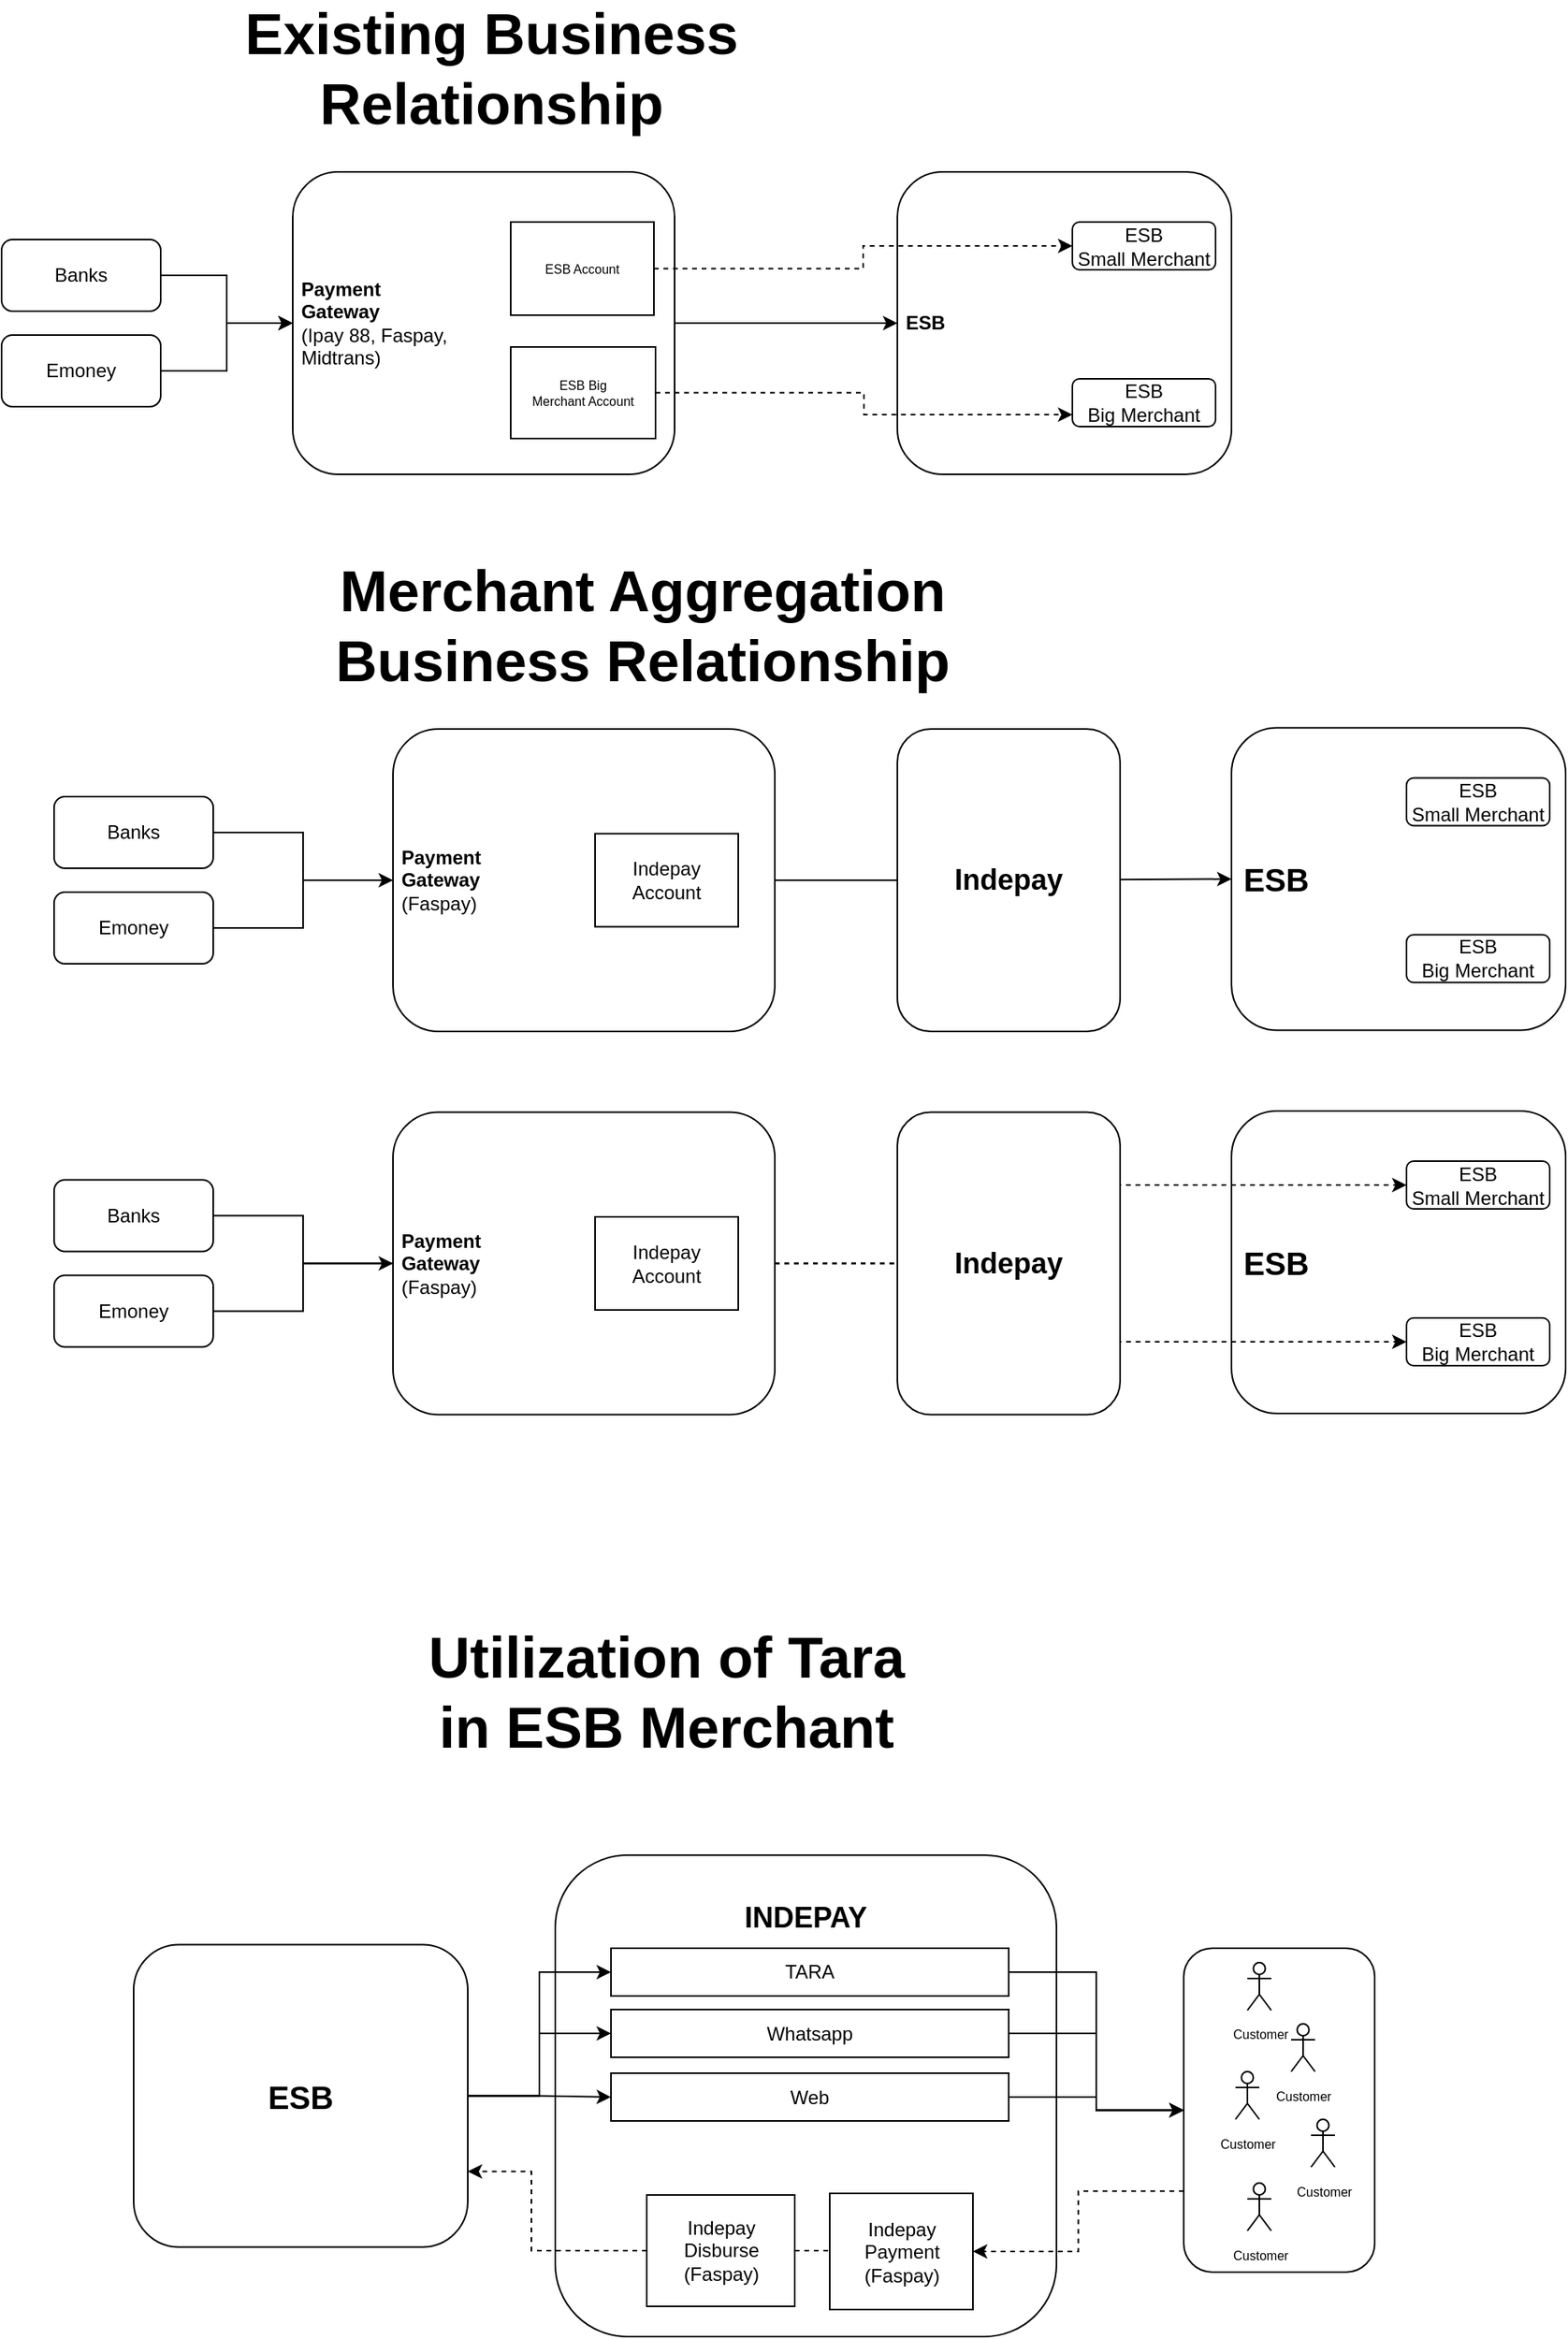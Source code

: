 <mxfile version="16.6.6" type="github">
  <diagram id="QpHCLaUq6RoqsA1fP30t" name="Page-1">
    <mxGraphModel dx="1422" dy="836" grid="1" gridSize="10" guides="1" tooltips="1" connect="1" arrows="1" fold="1" page="1" pageScale="1" pageWidth="850" pageHeight="1100" math="0" shadow="0">
      <root>
        <mxCell id="0" />
        <mxCell id="1" parent="0" />
        <mxCell id="2sVnB2PPkFa4KDsbbvt0-172" value="&lt;br&gt;INDEPAY" style="rounded=1;whiteSpace=wrap;html=1;fontSize=18;fontStyle=1;verticalAlign=top;" parent="1" vertex="1">
          <mxGeometry x="385" y="1187.5" width="315" height="302.5" as="geometry" />
        </mxCell>
        <mxCell id="2aQXd-WrwI2MJ-AVuC0N-1" style="edgeStyle=orthogonalEdgeStyle;rounded=0;orthogonalLoop=1;jettySize=auto;html=1;exitX=0;exitY=0.75;exitDx=0;exitDy=0;dashed=1;" edge="1" parent="1" source="2sVnB2PPkFa4KDsbbvt0-183" target="2sVnB2PPkFa4KDsbbvt0-196">
          <mxGeometry relative="1" as="geometry" />
        </mxCell>
        <mxCell id="2sVnB2PPkFa4KDsbbvt0-183" value="" style="rounded=1;whiteSpace=wrap;html=1;fontSize=8;" parent="1" vertex="1">
          <mxGeometry x="780" y="1246" width="120" height="203.5" as="geometry" />
        </mxCell>
        <mxCell id="2sVnB2PPkFa4KDsbbvt0-143" value="&lt;b style=&quot;font-size: 20px;&quot;&gt;&lt;span style=&quot;white-space: pre; font-size: 20px;&quot;&gt; &lt;/span&gt;ESB&lt;/b&gt;" style="rounded=1;whiteSpace=wrap;html=1;align=left;fontSize=20;" parent="1" vertex="1">
          <mxGeometry x="810" y="720" width="210" height="190" as="geometry" />
        </mxCell>
        <mxCell id="2sVnB2PPkFa4KDsbbvt0-144" value="ESB&lt;br&gt;Small Merchant" style="rounded=1;whiteSpace=wrap;html=1;" parent="1" vertex="1">
          <mxGeometry x="920" y="751.5" width="90" height="30" as="geometry" />
        </mxCell>
        <mxCell id="2sVnB2PPkFa4KDsbbvt0-145" value="ESB&lt;br&gt;Big Merchant" style="rounded=1;whiteSpace=wrap;html=1;" parent="1" vertex="1">
          <mxGeometry x="920" y="850" width="90" height="30" as="geometry" />
        </mxCell>
        <mxCell id="2sVnB2PPkFa4KDsbbvt0-8" style="edgeStyle=orthogonalEdgeStyle;rounded=0;orthogonalLoop=1;jettySize=auto;html=1;exitX=1;exitY=0.5;exitDx=0;exitDy=0;entryX=0;entryY=0.5;entryDx=0;entryDy=0;" parent="1" source="2sVnB2PPkFa4KDsbbvt0-1" target="2sVnB2PPkFa4KDsbbvt0-2" edge="1">
          <mxGeometry relative="1" as="geometry" />
        </mxCell>
        <mxCell id="2sVnB2PPkFa4KDsbbvt0-1" value="Banks" style="rounded=1;whiteSpace=wrap;html=1;" parent="1" vertex="1">
          <mxGeometry x="37" y="172.5" width="100" height="45" as="geometry" />
        </mxCell>
        <mxCell id="2sVnB2PPkFa4KDsbbvt0-99" style="edgeStyle=orthogonalEdgeStyle;rounded=0;orthogonalLoop=1;jettySize=auto;html=1;exitX=1;exitY=0.5;exitDx=0;exitDy=0;entryX=0;entryY=0.5;entryDx=0;entryDy=0;fontSize=9;" parent="1" source="2sVnB2PPkFa4KDsbbvt0-2" target="2sVnB2PPkFa4KDsbbvt0-3" edge="1">
          <mxGeometry relative="1" as="geometry" />
        </mxCell>
        <mxCell id="2sVnB2PPkFa4KDsbbvt0-2" value="&lt;span style=&quot;font-weight: bold ; white-space: pre&quot;&gt; &lt;/span&gt;&lt;b&gt;Payment&lt;/b&gt;&lt;br&gt;&lt;span style=&quot;font-weight: bold ; white-space: pre&quot;&gt; &lt;/span&gt;&lt;b&gt;Gateway&lt;/b&gt;&lt;br&gt;&lt;div&gt;&lt;span style=&quot;white-space: pre&quot;&gt; &lt;/span&gt;&lt;span&gt;(Ipay 88, Faspay,&lt;/span&gt;&lt;/div&gt;&lt;div&gt;&lt;span&gt;&lt;span style=&quot;white-space: pre&quot;&gt; &lt;/span&gt;Midtrans)&lt;/span&gt;&lt;/div&gt;" style="rounded=1;whiteSpace=wrap;html=1;align=left;" parent="1" vertex="1">
          <mxGeometry x="220" y="130" width="240" height="190" as="geometry" />
        </mxCell>
        <mxCell id="2sVnB2PPkFa4KDsbbvt0-3" value="&lt;b&gt;&lt;span style=&quot;white-space: pre&quot;&gt; &lt;/span&gt;ESB&lt;/b&gt;" style="rounded=1;whiteSpace=wrap;html=1;align=left;" parent="1" vertex="1">
          <mxGeometry x="600" y="130" width="210" height="190" as="geometry" />
        </mxCell>
        <mxCell id="2sVnB2PPkFa4KDsbbvt0-4" value="ESB&lt;br&gt;Small Merchant" style="rounded=1;whiteSpace=wrap;html=1;" parent="1" vertex="1">
          <mxGeometry x="710" y="161.5" width="90" height="30" as="geometry" />
        </mxCell>
        <mxCell id="2sVnB2PPkFa4KDsbbvt0-5" value="ESB&lt;br&gt;Big Merchant" style="rounded=1;whiteSpace=wrap;html=1;" parent="1" vertex="1">
          <mxGeometry x="710" y="260" width="90" height="30" as="geometry" />
        </mxCell>
        <mxCell id="2sVnB2PPkFa4KDsbbvt0-9" style="edgeStyle=orthogonalEdgeStyle;rounded=0;orthogonalLoop=1;jettySize=auto;html=1;exitX=1;exitY=0.5;exitDx=0;exitDy=0;entryX=0;entryY=0.5;entryDx=0;entryDy=0;" parent="1" source="2sVnB2PPkFa4KDsbbvt0-6" target="2sVnB2PPkFa4KDsbbvt0-2" edge="1">
          <mxGeometry relative="1" as="geometry" />
        </mxCell>
        <mxCell id="2sVnB2PPkFa4KDsbbvt0-6" value="Emoney" style="rounded=1;whiteSpace=wrap;html=1;" parent="1" vertex="1">
          <mxGeometry x="37" y="232.5" width="100" height="45" as="geometry" />
        </mxCell>
        <mxCell id="2sVnB2PPkFa4KDsbbvt0-100" style="edgeStyle=orthogonalEdgeStyle;rounded=0;orthogonalLoop=1;jettySize=auto;html=1;exitX=1;exitY=0.5;exitDx=0;exitDy=0;fontSize=9;dashed=1;" parent="1" source="2sVnB2PPkFa4KDsbbvt0-14" target="2sVnB2PPkFa4KDsbbvt0-4" edge="1">
          <mxGeometry relative="1" as="geometry" />
        </mxCell>
        <mxCell id="2sVnB2PPkFa4KDsbbvt0-14" value="ESB Account" style="rounded=0;whiteSpace=wrap;html=1;fontSize=8;" parent="1" vertex="1">
          <mxGeometry x="357" y="161.5" width="90" height="58.5" as="geometry" />
        </mxCell>
        <mxCell id="2sVnB2PPkFa4KDsbbvt0-101" style="edgeStyle=orthogonalEdgeStyle;rounded=0;orthogonalLoop=1;jettySize=auto;html=1;exitX=1;exitY=0.5;exitDx=0;exitDy=0;entryX=0;entryY=0.75;entryDx=0;entryDy=0;fontSize=9;dashed=1;" parent="1" source="2sVnB2PPkFa4KDsbbvt0-15" target="2sVnB2PPkFa4KDsbbvt0-5" edge="1">
          <mxGeometry relative="1" as="geometry" />
        </mxCell>
        <mxCell id="2sVnB2PPkFa4KDsbbvt0-15" value="ESB Big&lt;br&gt;Merchant Account" style="rounded=0;whiteSpace=wrap;html=1;fontSize=8;" parent="1" vertex="1">
          <mxGeometry x="357" y="240" width="91" height="57.5" as="geometry" />
        </mxCell>
        <mxCell id="2sVnB2PPkFa4KDsbbvt0-19" value="Existing Business Relationship" style="text;html=1;strokeColor=none;fillColor=none;align=center;verticalAlign=middle;whiteSpace=wrap;rounded=0;fontSize=36;fontStyle=1" parent="1" vertex="1">
          <mxGeometry x="180" y="50" width="330" height="30" as="geometry" />
        </mxCell>
        <mxCell id="2sVnB2PPkFa4KDsbbvt0-20" value="Merchant Aggregation&lt;br&gt;Business Relationship" style="text;html=1;strokeColor=none;fillColor=none;align=center;verticalAlign=middle;whiteSpace=wrap;rounded=0;fontSize=36;fontStyle=1" parent="1" vertex="1">
          <mxGeometry x="150" y="400" width="580" height="30" as="geometry" />
        </mxCell>
        <mxCell id="2sVnB2PPkFa4KDsbbvt0-21" style="edgeStyle=orthogonalEdgeStyle;rounded=0;orthogonalLoop=1;jettySize=auto;html=1;exitX=1;exitY=0.5;exitDx=0;exitDy=0;" parent="1" source="2sVnB2PPkFa4KDsbbvt0-22" target="2sVnB2PPkFa4KDsbbvt0-103" edge="1">
          <mxGeometry relative="1" as="geometry">
            <mxPoint x="200" y="570" as="targetPoint" />
          </mxGeometry>
        </mxCell>
        <mxCell id="2sVnB2PPkFa4KDsbbvt0-22" value="Banks" style="rounded=1;whiteSpace=wrap;html=1;" parent="1" vertex="1">
          <mxGeometry x="70" y="522.5" width="100" height="45" as="geometry" />
        </mxCell>
        <mxCell id="2sVnB2PPkFa4KDsbbvt0-29" value="Emoney" style="rounded=1;whiteSpace=wrap;html=1;" parent="1" vertex="1">
          <mxGeometry x="70" y="582.5" width="100" height="45" as="geometry" />
        </mxCell>
        <mxCell id="2sVnB2PPkFa4KDsbbvt0-38" value="" style="edgeStyle=orthogonalEdgeStyle;rounded=0;orthogonalLoop=1;jettySize=auto;html=1;exitX=1;exitY=0.5;exitDx=0;exitDy=0;entryX=0;entryY=0.5;entryDx=0;entryDy=0;endArrow=none;" parent="1" source="2sVnB2PPkFa4KDsbbvt0-29" target="2sVnB2PPkFa4KDsbbvt0-103" edge="1">
          <mxGeometry relative="1" as="geometry">
            <mxPoint x="137" y="587.5" as="sourcePoint" />
            <mxPoint x="200" y="570" as="targetPoint" />
          </mxGeometry>
        </mxCell>
        <mxCell id="2sVnB2PPkFa4KDsbbvt0-102" style="edgeStyle=orthogonalEdgeStyle;rounded=0;orthogonalLoop=1;jettySize=auto;html=1;exitX=1;exitY=0.5;exitDx=0;exitDy=0;entryX=0;entryY=0.5;entryDx=0;entryDy=0;fontSize=9;" parent="1" source="2sVnB2PPkFa4KDsbbvt0-103" target="2sVnB2PPkFa4KDsbbvt0-104" edge="1">
          <mxGeometry relative="1" as="geometry" />
        </mxCell>
        <mxCell id="2sVnB2PPkFa4KDsbbvt0-103" value="&lt;span style=&quot;font-weight: bold ; white-space: pre&quot;&gt; &lt;/span&gt;&lt;b&gt;Payment&lt;/b&gt;&lt;br&gt;&lt;span style=&quot;font-weight: bold ; white-space: pre&quot;&gt; &lt;/span&gt;&lt;b&gt;Gateway&lt;/b&gt;&lt;br&gt;&lt;div&gt;&lt;span style=&quot;white-space: pre&quot;&gt; &lt;/span&gt;&lt;span&gt;(Faspay&lt;/span&gt;&lt;span&gt;)&lt;/span&gt;&lt;/div&gt;" style="rounded=1;whiteSpace=wrap;html=1;align=left;" parent="1" vertex="1">
          <mxGeometry x="283" y="480" width="240" height="190" as="geometry" />
        </mxCell>
        <mxCell id="2sVnB2PPkFa4KDsbbvt0-104" value="&lt;b style=&quot;font-size: 20px;&quot;&gt;&lt;span style=&quot;white-space: pre; font-size: 20px;&quot;&gt; &lt;/span&gt;ESB&lt;/b&gt;" style="rounded=1;whiteSpace=wrap;html=1;align=left;fontSize=20;" parent="1" vertex="1">
          <mxGeometry x="810" y="479.25" width="210" height="190" as="geometry" />
        </mxCell>
        <mxCell id="2sVnB2PPkFa4KDsbbvt0-105" value="ESB&lt;br&gt;Small Merchant" style="rounded=1;whiteSpace=wrap;html=1;" parent="1" vertex="1">
          <mxGeometry x="920" y="510.75" width="90" height="30" as="geometry" />
        </mxCell>
        <mxCell id="2sVnB2PPkFa4KDsbbvt0-106" value="ESB&lt;br&gt;Big Merchant" style="rounded=1;whiteSpace=wrap;html=1;" parent="1" vertex="1">
          <mxGeometry x="920" y="609.25" width="90" height="30" as="geometry" />
        </mxCell>
        <mxCell id="2sVnB2PPkFa4KDsbbvt0-108" value="Indepay Account" style="rounded=0;whiteSpace=wrap;html=1;fontSize=12;" parent="1" vertex="1">
          <mxGeometry x="410" y="545.75" width="90" height="58.5" as="geometry" />
        </mxCell>
        <mxCell id="2sVnB2PPkFa4KDsbbvt0-135" value="Indepay" style="rounded=1;whiteSpace=wrap;html=1;fontSize=18;fontStyle=1" parent="1" vertex="1">
          <mxGeometry x="600" y="480" width="140" height="190" as="geometry" />
        </mxCell>
        <mxCell id="2sVnB2PPkFa4KDsbbvt0-137" style="edgeStyle=orthogonalEdgeStyle;rounded=0;orthogonalLoop=1;jettySize=auto;html=1;exitX=1;exitY=0.5;exitDx=0;exitDy=0;" parent="1" source="2sVnB2PPkFa4KDsbbvt0-138" target="2sVnB2PPkFa4KDsbbvt0-142" edge="1">
          <mxGeometry relative="1" as="geometry">
            <mxPoint x="200" y="810.75" as="targetPoint" />
          </mxGeometry>
        </mxCell>
        <mxCell id="2sVnB2PPkFa4KDsbbvt0-138" value="Banks" style="rounded=1;whiteSpace=wrap;html=1;" parent="1" vertex="1">
          <mxGeometry x="70" y="763.25" width="100" height="45" as="geometry" />
        </mxCell>
        <mxCell id="2sVnB2PPkFa4KDsbbvt0-139" value="Emoney" style="rounded=1;whiteSpace=wrap;html=1;" parent="1" vertex="1">
          <mxGeometry x="70" y="823.25" width="100" height="45" as="geometry" />
        </mxCell>
        <mxCell id="2sVnB2PPkFa4KDsbbvt0-140" value="" style="edgeStyle=orthogonalEdgeStyle;rounded=0;orthogonalLoop=1;jettySize=auto;html=1;exitX=1;exitY=0.5;exitDx=0;exitDy=0;entryX=0;entryY=0.5;entryDx=0;entryDy=0;endArrow=none;" parent="1" source="2sVnB2PPkFa4KDsbbvt0-139" target="2sVnB2PPkFa4KDsbbvt0-142" edge="1">
          <mxGeometry relative="1" as="geometry">
            <mxPoint x="137" y="828.25" as="sourcePoint" />
            <mxPoint x="200" y="810.75" as="targetPoint" />
          </mxGeometry>
        </mxCell>
        <mxCell id="2sVnB2PPkFa4KDsbbvt0-141" style="edgeStyle=orthogonalEdgeStyle;rounded=0;orthogonalLoop=1;jettySize=auto;html=1;exitX=1;exitY=0.5;exitDx=0;exitDy=0;fontSize=9;dashed=1;" parent="1" source="2sVnB2PPkFa4KDsbbvt0-142" target="2sVnB2PPkFa4KDsbbvt0-144" edge="1">
          <mxGeometry relative="1" as="geometry" />
        </mxCell>
        <mxCell id="2sVnB2PPkFa4KDsbbvt0-149" style="edgeStyle=orthogonalEdgeStyle;rounded=0;orthogonalLoop=1;jettySize=auto;html=1;exitX=1;exitY=0.5;exitDx=0;exitDy=0;dashed=1;fontSize=9;" parent="1" source="2sVnB2PPkFa4KDsbbvt0-142" target="2sVnB2PPkFa4KDsbbvt0-145" edge="1">
          <mxGeometry relative="1" as="geometry" />
        </mxCell>
        <mxCell id="2sVnB2PPkFa4KDsbbvt0-142" value="&lt;span style=&quot;font-weight: bold ; white-space: pre&quot;&gt; &lt;/span&gt;&lt;b&gt;Payment&lt;/b&gt;&lt;br&gt;&lt;span style=&quot;font-weight: bold ; white-space: pre&quot;&gt; &lt;/span&gt;&lt;b&gt;Gateway&lt;/b&gt;&lt;br&gt;&lt;div&gt;&lt;span style=&quot;white-space: pre&quot;&gt; &lt;/span&gt;&lt;span&gt;(Faspay&lt;/span&gt;&lt;span&gt;)&lt;/span&gt;&lt;/div&gt;" style="rounded=1;whiteSpace=wrap;html=1;align=left;" parent="1" vertex="1">
          <mxGeometry x="283" y="720.75" width="240" height="190" as="geometry" />
        </mxCell>
        <mxCell id="2sVnB2PPkFa4KDsbbvt0-146" value="Indepay Account" style="rounded=0;whiteSpace=wrap;html=1;fontSize=12;" parent="1" vertex="1">
          <mxGeometry x="410" y="786.5" width="90" height="58.5" as="geometry" />
        </mxCell>
        <mxCell id="2sVnB2PPkFa4KDsbbvt0-147" value="Indepay" style="rounded=1;whiteSpace=wrap;html=1;fontSize=18;fontStyle=1" parent="1" vertex="1">
          <mxGeometry x="600" y="720.75" width="140" height="190" as="geometry" />
        </mxCell>
        <mxCell id="2sVnB2PPkFa4KDsbbvt0-150" value="Utilization of Tara&lt;br&gt;in ESB Merchant" style="text;html=1;strokeColor=none;fillColor=none;align=center;verticalAlign=middle;whiteSpace=wrap;rounded=0;fontSize=36;fontStyle=1" parent="1" vertex="1">
          <mxGeometry x="165" y="1070" width="580" height="30" as="geometry" />
        </mxCell>
        <mxCell id="2sVnB2PPkFa4KDsbbvt0-198" style="edgeStyle=orthogonalEdgeStyle;rounded=0;orthogonalLoop=1;jettySize=auto;html=1;exitX=1;exitY=0.5;exitDx=0;exitDy=0;entryX=0;entryY=0.5;entryDx=0;entryDy=0;fontSize=8;" parent="1" source="2sVnB2PPkFa4KDsbbvt0-169" target="2sVnB2PPkFa4KDsbbvt0-173" edge="1">
          <mxGeometry relative="1" as="geometry" />
        </mxCell>
        <mxCell id="2sVnB2PPkFa4KDsbbvt0-199" style="edgeStyle=orthogonalEdgeStyle;rounded=0;orthogonalLoop=1;jettySize=auto;html=1;exitX=1;exitY=0.5;exitDx=0;exitDy=0;fontSize=8;" parent="1" source="2sVnB2PPkFa4KDsbbvt0-169" target="2sVnB2PPkFa4KDsbbvt0-174" edge="1">
          <mxGeometry relative="1" as="geometry" />
        </mxCell>
        <mxCell id="2sVnB2PPkFa4KDsbbvt0-200" style="edgeStyle=orthogonalEdgeStyle;rounded=0;orthogonalLoop=1;jettySize=auto;html=1;exitX=1;exitY=0.5;exitDx=0;exitDy=0;fontSize=8;" parent="1" source="2sVnB2PPkFa4KDsbbvt0-169" target="2sVnB2PPkFa4KDsbbvt0-175" edge="1">
          <mxGeometry relative="1" as="geometry" />
        </mxCell>
        <mxCell id="2sVnB2PPkFa4KDsbbvt0-169" value="&lt;b style=&quot;font-size: 20px&quot;&gt;ESB&lt;/b&gt;" style="rounded=1;whiteSpace=wrap;html=1;align=center;fontSize=20;" parent="1" vertex="1">
          <mxGeometry x="120" y="1243.75" width="210" height="190" as="geometry" />
        </mxCell>
        <mxCell id="2sVnB2PPkFa4KDsbbvt0-193" style="edgeStyle=orthogonalEdgeStyle;rounded=0;orthogonalLoop=1;jettySize=auto;html=1;exitX=1;exitY=0.5;exitDx=0;exitDy=0;entryX=0;entryY=0.5;entryDx=0;entryDy=0;fontSize=8;" parent="1" source="2sVnB2PPkFa4KDsbbvt0-173" target="2sVnB2PPkFa4KDsbbvt0-183" edge="1">
          <mxGeometry relative="1" as="geometry" />
        </mxCell>
        <mxCell id="2sVnB2PPkFa4KDsbbvt0-173" value="TARA" style="rounded=0;whiteSpace=wrap;html=1;fontSize=12;" parent="1" vertex="1">
          <mxGeometry x="420" y="1246" width="250" height="30" as="geometry" />
        </mxCell>
        <mxCell id="2sVnB2PPkFa4KDsbbvt0-194" style="edgeStyle=orthogonalEdgeStyle;rounded=0;orthogonalLoop=1;jettySize=auto;html=1;exitX=1;exitY=0.5;exitDx=0;exitDy=0;entryX=0;entryY=0.5;entryDx=0;entryDy=0;fontSize=8;" parent="1" source="2sVnB2PPkFa4KDsbbvt0-174" target="2sVnB2PPkFa4KDsbbvt0-183" edge="1">
          <mxGeometry relative="1" as="geometry" />
        </mxCell>
        <mxCell id="2sVnB2PPkFa4KDsbbvt0-174" value="Whatsapp" style="rounded=0;whiteSpace=wrap;html=1;fontSize=12;" parent="1" vertex="1">
          <mxGeometry x="420" y="1284.5" width="250" height="30" as="geometry" />
        </mxCell>
        <mxCell id="2sVnB2PPkFa4KDsbbvt0-195" style="edgeStyle=orthogonalEdgeStyle;rounded=0;orthogonalLoop=1;jettySize=auto;html=1;exitX=1;exitY=0.5;exitDx=0;exitDy=0;fontSize=8;" parent="1" source="2sVnB2PPkFa4KDsbbvt0-175" target="2sVnB2PPkFa4KDsbbvt0-183" edge="1">
          <mxGeometry relative="1" as="geometry" />
        </mxCell>
        <mxCell id="2sVnB2PPkFa4KDsbbvt0-175" value="Web" style="rounded=0;whiteSpace=wrap;html=1;fontSize=12;" parent="1" vertex="1">
          <mxGeometry x="420" y="1324.5" width="250" height="30" as="geometry" />
        </mxCell>
        <mxCell id="2sVnB2PPkFa4KDsbbvt0-178" value="&lt;font style=&quot;font-size: 8px&quot;&gt;Customer&lt;/font&gt;" style="shape=umlActor;verticalLabelPosition=bottom;verticalAlign=top;html=1;outlineConnect=0;fontSize=12;" parent="1" vertex="1">
          <mxGeometry x="820" y="1255" width="15" height="30" as="geometry" />
        </mxCell>
        <mxCell id="2sVnB2PPkFa4KDsbbvt0-179" value="&lt;font style=&quot;font-size: 8px&quot;&gt;Customer&lt;/font&gt;" style="shape=umlActor;verticalLabelPosition=bottom;verticalAlign=top;html=1;outlineConnect=0;fontSize=12;" parent="1" vertex="1">
          <mxGeometry x="847.5" y="1293.5" width="15" height="30" as="geometry" />
        </mxCell>
        <mxCell id="2sVnB2PPkFa4KDsbbvt0-180" value="&lt;font style=&quot;font-size: 8px&quot;&gt;Customer&lt;/font&gt;" style="shape=umlActor;verticalLabelPosition=bottom;verticalAlign=top;html=1;outlineConnect=0;fontSize=12;" parent="1" vertex="1">
          <mxGeometry x="812.5" y="1323.5" width="15" height="30" as="geometry" />
        </mxCell>
        <mxCell id="2sVnB2PPkFa4KDsbbvt0-181" value="&lt;font style=&quot;font-size: 8px&quot;&gt;Customer&lt;/font&gt;" style="shape=umlActor;verticalLabelPosition=bottom;verticalAlign=top;html=1;outlineConnect=0;fontSize=12;" parent="1" vertex="1">
          <mxGeometry x="860" y="1353.5" width="15" height="30" as="geometry" />
        </mxCell>
        <mxCell id="2sVnB2PPkFa4KDsbbvt0-182" value="&lt;font style=&quot;font-size: 8px&quot;&gt;Customer&lt;/font&gt;" style="shape=umlActor;verticalLabelPosition=bottom;verticalAlign=top;html=1;outlineConnect=0;fontSize=12;" parent="1" vertex="1">
          <mxGeometry x="820" y="1393.5" width="15" height="30" as="geometry" />
        </mxCell>
        <mxCell id="2sVnB2PPkFa4KDsbbvt0-196" value="Indepay&lt;br&gt;Payment&lt;br&gt;(Faspay)" style="rounded=0;whiteSpace=wrap;html=1;fontSize=12;" parent="1" vertex="1">
          <mxGeometry x="557.5" y="1400" width="90" height="73" as="geometry" />
        </mxCell>
        <mxCell id="2sVnB2PPkFa4KDsbbvt0-202" style="edgeStyle=orthogonalEdgeStyle;rounded=0;orthogonalLoop=1;jettySize=auto;html=1;exitX=1;exitY=0.5;exitDx=0;exitDy=0;entryX=0;entryY=0.5;entryDx=0;entryDy=0;fontSize=8;dashed=1;endArrow=none;endFill=0;" parent="1" source="2sVnB2PPkFa4KDsbbvt0-197" target="2sVnB2PPkFa4KDsbbvt0-196" edge="1">
          <mxGeometry relative="1" as="geometry" />
        </mxCell>
        <mxCell id="2aQXd-WrwI2MJ-AVuC0N-2" style="edgeStyle=orthogonalEdgeStyle;rounded=0;orthogonalLoop=1;jettySize=auto;html=1;exitX=0;exitY=0.5;exitDx=0;exitDy=0;entryX=1;entryY=0.75;entryDx=0;entryDy=0;dashed=1;" edge="1" parent="1" source="2sVnB2PPkFa4KDsbbvt0-197" target="2sVnB2PPkFa4KDsbbvt0-169">
          <mxGeometry relative="1" as="geometry">
            <Array as="points">
              <mxPoint x="370" y="1436" />
              <mxPoint x="370" y="1386" />
            </Array>
          </mxGeometry>
        </mxCell>
        <mxCell id="2sVnB2PPkFa4KDsbbvt0-197" value="Indepay&lt;br&gt;Disburse&lt;br&gt;(Faspay)" style="rounded=0;whiteSpace=wrap;html=1;fontSize=12;" parent="1" vertex="1">
          <mxGeometry x="442.5" y="1401" width="93" height="70" as="geometry" />
        </mxCell>
      </root>
    </mxGraphModel>
  </diagram>
</mxfile>

